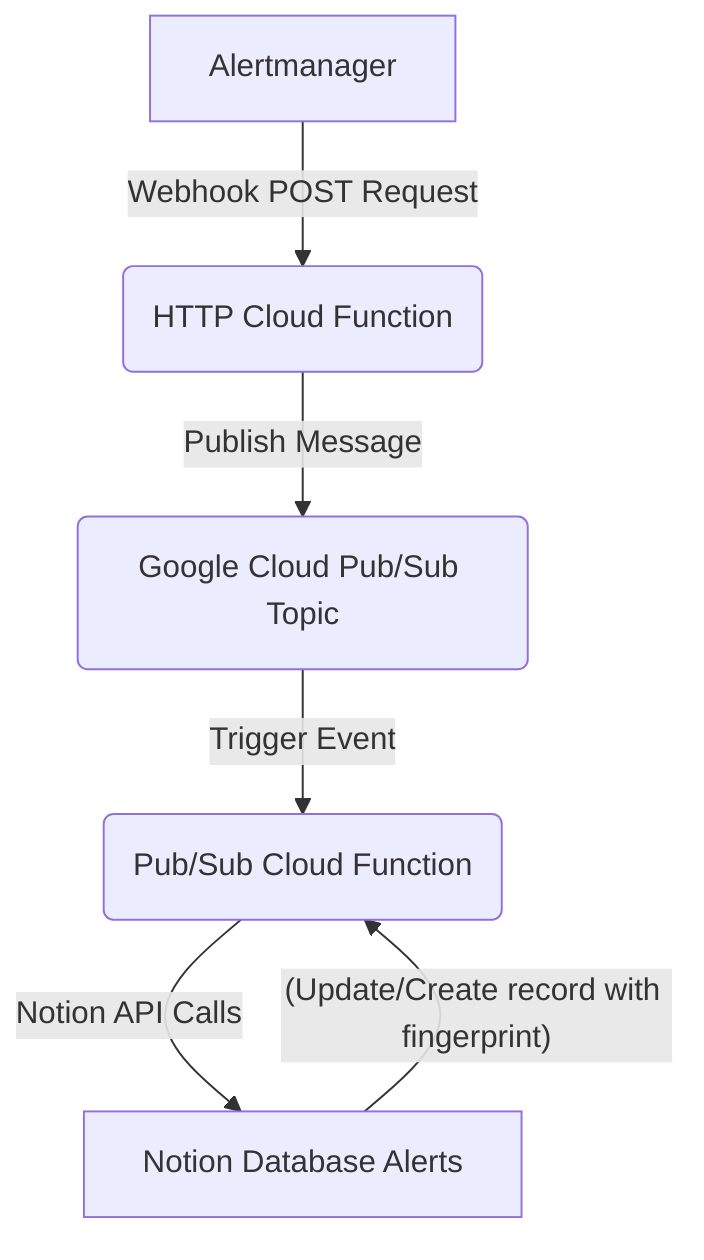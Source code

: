 graph TD
    A[Alertmanager] -->|Webhook POST Request| B(HTTP Cloud Function);
    B -->|Publish Message| C(Google Cloud Pub/Sub Topic);
    C -->|Trigger Event| D(Pub/Sub Cloud Function);
    D -->|Notion API Calls| E[Notion Database Alerts];
    E -- (Update/Create record with fingerprint) --> D;